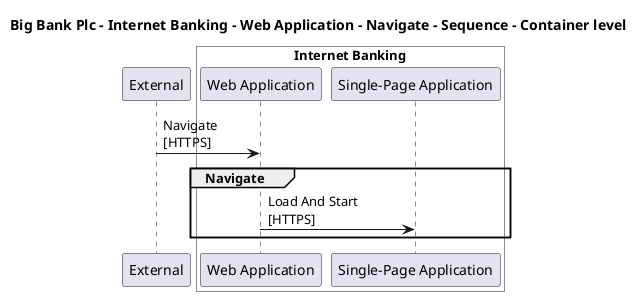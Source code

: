 @startuml

title Big Bank Plc - Internet Banking - Web Application - Navigate - Sequence - Container level

participant "External" as C4InterFlow.SoftwareSystems.ExternalSystem

box "Internet Banking" #White
    participant "Web Application" as BigBankPlc.SoftwareSystems.InternetBanking.Containers.WebApplication
    participant "Single-Page Application" as BigBankPlc.SoftwareSystems.InternetBanking.Containers.SinglePageApp
end box


C4InterFlow.SoftwareSystems.ExternalSystem -> BigBankPlc.SoftwareSystems.InternetBanking.Containers.WebApplication : Navigate\n[HTTPS]
group Navigate
BigBankPlc.SoftwareSystems.InternetBanking.Containers.WebApplication -> BigBankPlc.SoftwareSystems.InternetBanking.Containers.SinglePageApp : Load And Start\n[HTTPS]
end


@enduml
